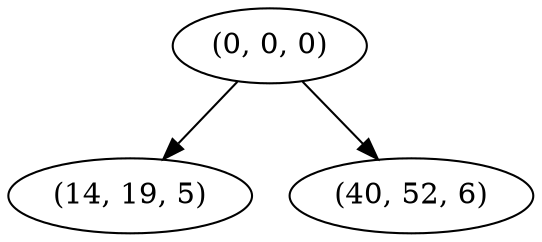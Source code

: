 digraph tree {
    "(0, 0, 0)";
    "(14, 19, 5)";
    "(40, 52, 6)";
    "(0, 0, 0)" -> "(14, 19, 5)";
    "(0, 0, 0)" -> "(40, 52, 6)";
}
